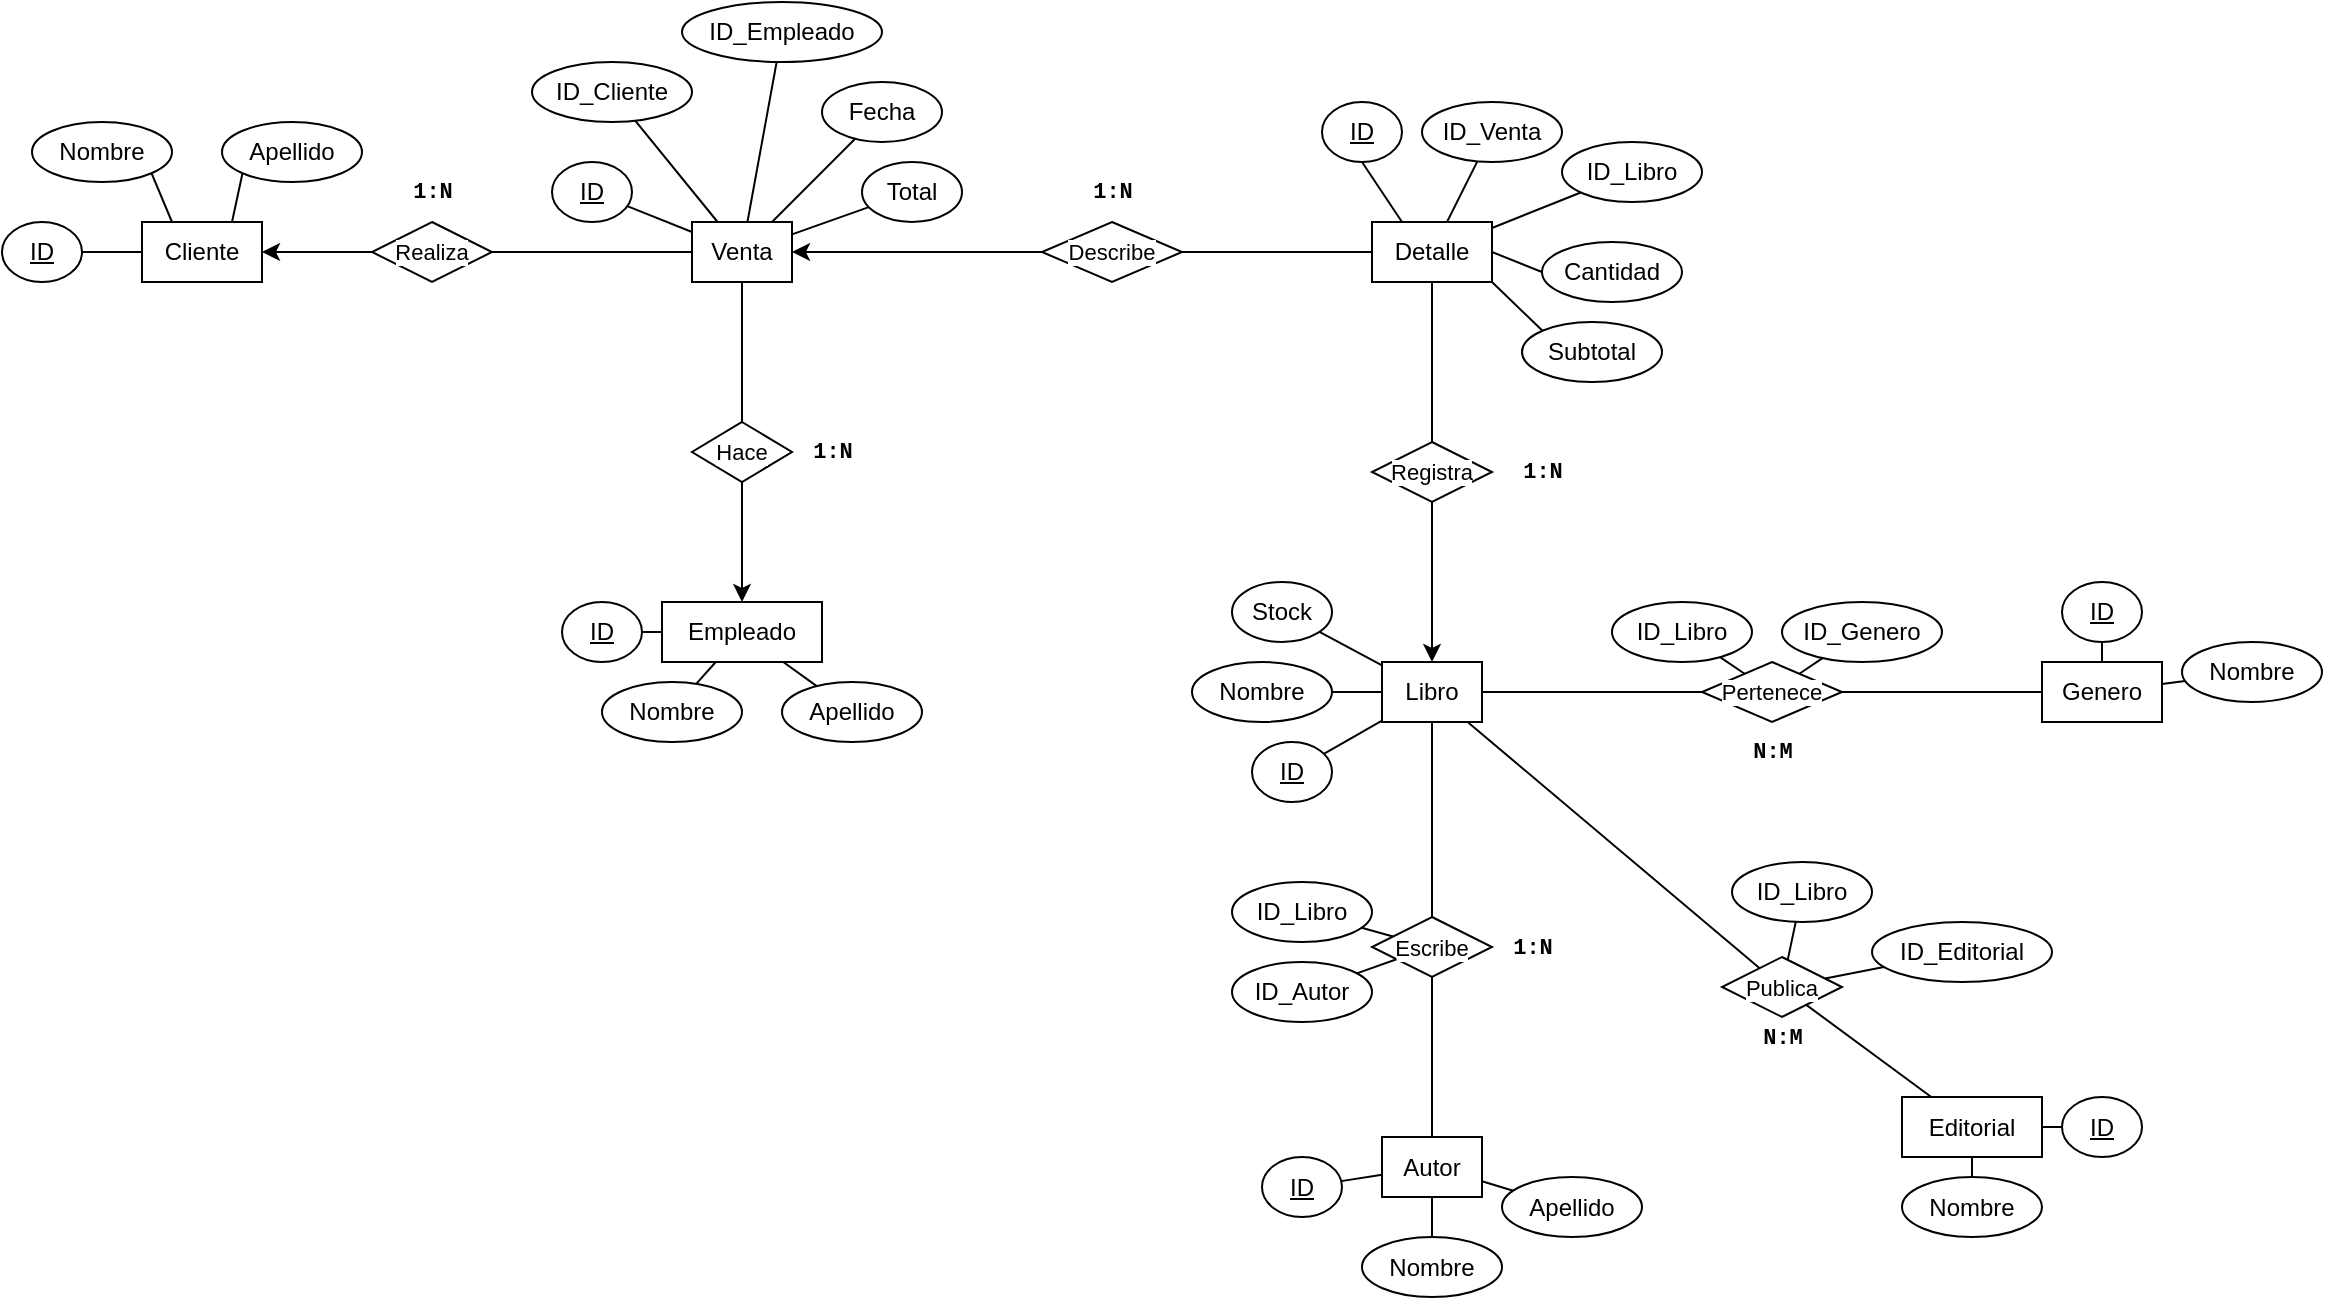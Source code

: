 <mxfile version="24.7.17">
  <diagram name="Page-1" id="N2Bd81Xsj6mrKAB5brJh">
    <mxGraphModel dx="926" dy="827" grid="1" gridSize="10" guides="1" tooltips="1" connect="1" arrows="1" fold="1" page="1" pageScale="1" pageWidth="2000" pageHeight="2000" math="0" shadow="0">
      <root>
        <mxCell id="0" />
        <mxCell id="1" parent="0" />
        <mxCell id="xpDD-BpOW_T-xUW3td5a-1" value="Cliente" style="whiteSpace=wrap;html=1;align=center;fontStyle=0" parent="1" vertex="1">
          <mxGeometry x="680" y="680" width="60" height="30" as="geometry" />
        </mxCell>
        <mxCell id="xpDD-BpOW_T-xUW3td5a-16" style="rounded=0;orthogonalLoop=1;jettySize=auto;html=1;exitX=1;exitY=0.5;exitDx=0;exitDy=0;entryX=0;entryY=0.5;entryDx=0;entryDy=0;endArrow=none;endFill=0;" parent="1" source="xpDD-BpOW_T-xUW3td5a-2" target="xpDD-BpOW_T-xUW3td5a-1" edge="1">
          <mxGeometry relative="1" as="geometry" />
        </mxCell>
        <mxCell id="xpDD-BpOW_T-xUW3td5a-2" value="ID" style="ellipse;whiteSpace=wrap;html=1;align=center;fontStyle=4" parent="1" vertex="1">
          <mxGeometry x="610" y="680" width="40" height="30" as="geometry" />
        </mxCell>
        <mxCell id="xpDD-BpOW_T-xUW3td5a-18" style="edgeStyle=none;shape=connector;rounded=0;orthogonalLoop=1;jettySize=auto;html=1;exitX=1;exitY=1;exitDx=0;exitDy=0;entryX=0.25;entryY=0;entryDx=0;entryDy=0;strokeColor=default;align=center;verticalAlign=middle;fontFamily=Helvetica;fontSize=11;fontColor=default;labelBackgroundColor=default;endArrow=none;endFill=0;" parent="1" source="xpDD-BpOW_T-xUW3td5a-12" target="xpDD-BpOW_T-xUW3td5a-1" edge="1">
          <mxGeometry relative="1" as="geometry" />
        </mxCell>
        <mxCell id="xpDD-BpOW_T-xUW3td5a-12" value="Nombre" style="ellipse;whiteSpace=wrap;html=1;align=center;fontStyle=0" parent="1" vertex="1">
          <mxGeometry x="625" y="630" width="70" height="30" as="geometry" />
        </mxCell>
        <mxCell id="xpDD-BpOW_T-xUW3td5a-19" style="edgeStyle=none;shape=connector;rounded=0;orthogonalLoop=1;jettySize=auto;html=1;exitX=0;exitY=1;exitDx=0;exitDy=0;entryX=0.75;entryY=0;entryDx=0;entryDy=0;strokeColor=default;align=center;verticalAlign=middle;fontFamily=Helvetica;fontSize=11;fontColor=default;labelBackgroundColor=default;endArrow=none;endFill=0;" parent="1" source="xpDD-BpOW_T-xUW3td5a-14" target="xpDD-BpOW_T-xUW3td5a-1" edge="1">
          <mxGeometry relative="1" as="geometry" />
        </mxCell>
        <mxCell id="xpDD-BpOW_T-xUW3td5a-14" value="Apellido" style="ellipse;whiteSpace=wrap;html=1;align=center;fontStyle=0" parent="1" vertex="1">
          <mxGeometry x="720" y="630" width="70" height="30" as="geometry" />
        </mxCell>
        <mxCell id="xpDD-BpOW_T-xUW3td5a-20" value="Empleado" style="whiteSpace=wrap;html=1;align=center;fontStyle=0" parent="1" vertex="1">
          <mxGeometry x="940" y="870" width="80" height="30" as="geometry" />
        </mxCell>
        <mxCell id="xpDD-BpOW_T-xUW3td5a-127" style="edgeStyle=none;shape=connector;rounded=0;orthogonalLoop=1;jettySize=auto;html=1;strokeColor=default;align=center;verticalAlign=middle;fontFamily=Helvetica;fontSize=11;fontColor=default;labelBackgroundColor=default;endArrow=none;endFill=0;" parent="1" source="xpDD-BpOW_T-xUW3td5a-22" target="xpDD-BpOW_T-xUW3td5a-20" edge="1">
          <mxGeometry relative="1" as="geometry" />
        </mxCell>
        <mxCell id="xpDD-BpOW_T-xUW3td5a-22" value="ID" style="ellipse;whiteSpace=wrap;html=1;align=center;fontStyle=4" parent="1" vertex="1">
          <mxGeometry x="890" y="870" width="40" height="30" as="geometry" />
        </mxCell>
        <mxCell id="xpDD-BpOW_T-xUW3td5a-128" style="edgeStyle=none;shape=connector;rounded=0;orthogonalLoop=1;jettySize=auto;html=1;strokeColor=default;align=center;verticalAlign=middle;fontFamily=Helvetica;fontSize=11;fontColor=default;labelBackgroundColor=default;endArrow=none;endFill=0;" parent="1" source="xpDD-BpOW_T-xUW3td5a-24" target="xpDD-BpOW_T-xUW3td5a-20" edge="1">
          <mxGeometry relative="1" as="geometry" />
        </mxCell>
        <mxCell id="xpDD-BpOW_T-xUW3td5a-24" value="Nombre" style="ellipse;whiteSpace=wrap;html=1;align=center;fontStyle=0" parent="1" vertex="1">
          <mxGeometry x="910" y="910" width="70" height="30" as="geometry" />
        </mxCell>
        <mxCell id="xpDD-BpOW_T-xUW3td5a-129" style="edgeStyle=none;shape=connector;rounded=0;orthogonalLoop=1;jettySize=auto;html=1;strokeColor=default;align=center;verticalAlign=middle;fontFamily=Helvetica;fontSize=11;fontColor=default;labelBackgroundColor=default;endArrow=none;endFill=0;" parent="1" source="xpDD-BpOW_T-xUW3td5a-26" target="xpDD-BpOW_T-xUW3td5a-20" edge="1">
          <mxGeometry relative="1" as="geometry" />
        </mxCell>
        <mxCell id="xpDD-BpOW_T-xUW3td5a-26" value="Apellido" style="ellipse;whiteSpace=wrap;html=1;align=center;fontStyle=0" parent="1" vertex="1">
          <mxGeometry x="1000" y="910" width="70" height="30" as="geometry" />
        </mxCell>
        <mxCell id="xpDD-BpOW_T-xUW3td5a-87" style="edgeStyle=none;shape=connector;rounded=0;orthogonalLoop=1;jettySize=auto;html=1;exitX=1;exitY=0.5;exitDx=0;exitDy=0;entryX=0;entryY=0.5;entryDx=0;entryDy=0;strokeColor=default;align=center;verticalAlign=middle;fontFamily=Helvetica;fontSize=11;fontColor=default;labelBackgroundColor=default;endArrow=none;endFill=0;startArrow=classic;startFill=1;" parent="1" source="xpDD-BpOW_T-xUW3td5a-32" target="xpDD-BpOW_T-xUW3td5a-85" edge="1">
          <mxGeometry relative="1" as="geometry" />
        </mxCell>
        <mxCell id="xpDD-BpOW_T-xUW3td5a-32" value="Venta" style="whiteSpace=wrap;html=1;align=center;fontStyle=0" parent="1" vertex="1">
          <mxGeometry x="955" y="680" width="50" height="30" as="geometry" />
        </mxCell>
        <mxCell id="xpDD-BpOW_T-xUW3td5a-126" style="edgeStyle=none;shape=connector;rounded=0;orthogonalLoop=1;jettySize=auto;html=1;strokeColor=default;align=center;verticalAlign=middle;fontFamily=Helvetica;fontSize=11;fontColor=default;labelBackgroundColor=default;endArrow=none;endFill=0;" parent="1" source="xpDD-BpOW_T-xUW3td5a-34" target="xpDD-BpOW_T-xUW3td5a-32" edge="1">
          <mxGeometry relative="1" as="geometry" />
        </mxCell>
        <mxCell id="xpDD-BpOW_T-xUW3td5a-34" value="ID" style="ellipse;whiteSpace=wrap;html=1;align=center;fontStyle=4" parent="1" vertex="1">
          <mxGeometry x="885" y="650" width="40" height="30" as="geometry" />
        </mxCell>
        <mxCell id="xpDD-BpOW_T-xUW3td5a-35" value="Libro" style="whiteSpace=wrap;html=1;align=center;fontStyle=0" parent="1" vertex="1">
          <mxGeometry x="1300" y="900" width="50" height="30" as="geometry" />
        </mxCell>
        <mxCell id="xpDD-BpOW_T-xUW3td5a-94" style="edgeStyle=none;shape=connector;rounded=0;orthogonalLoop=1;jettySize=auto;html=1;strokeColor=default;align=center;verticalAlign=middle;fontFamily=Helvetica;fontSize=11;fontColor=default;labelBackgroundColor=default;endArrow=none;endFill=0;" parent="1" source="xpDD-BpOW_T-xUW3td5a-36" target="xpDD-BpOW_T-xUW3td5a-35" edge="1">
          <mxGeometry relative="1" as="geometry" />
        </mxCell>
        <mxCell id="xpDD-BpOW_T-xUW3td5a-36" value="ID" style="ellipse;whiteSpace=wrap;html=1;align=center;fontStyle=4" parent="1" vertex="1">
          <mxGeometry x="1235" y="940" width="40" height="30" as="geometry" />
        </mxCell>
        <mxCell id="xpDD-BpOW_T-xUW3td5a-114" style="edgeStyle=none;shape=connector;rounded=0;orthogonalLoop=1;jettySize=auto;html=1;strokeColor=default;align=center;verticalAlign=middle;fontFamily=Helvetica;fontSize=11;fontColor=default;labelBackgroundColor=default;endArrow=none;endFill=0;" parent="1" source="xpDD-BpOW_T-xUW3td5a-39" target="xpDD-BpOW_T-xUW3td5a-113" edge="1">
          <mxGeometry relative="1" as="geometry" />
        </mxCell>
        <mxCell id="xpDD-BpOW_T-xUW3td5a-39" value="Autor" style="whiteSpace=wrap;html=1;align=center;fontStyle=0" parent="1" vertex="1">
          <mxGeometry x="1300" y="1137.5" width="50" height="30" as="geometry" />
        </mxCell>
        <mxCell id="xpDD-BpOW_T-xUW3td5a-107" style="edgeStyle=none;shape=connector;rounded=0;orthogonalLoop=1;jettySize=auto;html=1;strokeColor=default;align=center;verticalAlign=middle;fontFamily=Helvetica;fontSize=11;fontColor=default;labelBackgroundColor=default;endArrow=none;endFill=0;" parent="1" source="xpDD-BpOW_T-xUW3td5a-41" target="xpDD-BpOW_T-xUW3td5a-39" edge="1">
          <mxGeometry relative="1" as="geometry" />
        </mxCell>
        <mxCell id="xpDD-BpOW_T-xUW3td5a-41" value="ID" style="ellipse;whiteSpace=wrap;html=1;align=center;fontStyle=4" parent="1" vertex="1">
          <mxGeometry x="1240" y="1147.5" width="40" height="30" as="geometry" />
        </mxCell>
        <mxCell id="xpDD-BpOW_T-xUW3td5a-42" value="Genero" style="whiteSpace=wrap;html=1;align=center;fontStyle=0" parent="1" vertex="1">
          <mxGeometry x="1630" y="900" width="60" height="30" as="geometry" />
        </mxCell>
        <mxCell id="xpDD-BpOW_T-xUW3td5a-102" style="edgeStyle=none;shape=connector;rounded=0;orthogonalLoop=1;jettySize=auto;html=1;strokeColor=default;align=center;verticalAlign=middle;fontFamily=Helvetica;fontSize=11;fontColor=default;labelBackgroundColor=default;endArrow=none;endFill=0;" parent="1" source="xpDD-BpOW_T-xUW3td5a-44" target="xpDD-BpOW_T-xUW3td5a-42" edge="1">
          <mxGeometry relative="1" as="geometry" />
        </mxCell>
        <mxCell id="xpDD-BpOW_T-xUW3td5a-44" value="ID" style="ellipse;whiteSpace=wrap;html=1;align=center;fontStyle=4" parent="1" vertex="1">
          <mxGeometry x="1640" y="860" width="40" height="30" as="geometry" />
        </mxCell>
        <mxCell id="xpDD-BpOW_T-xUW3td5a-45" value="Editorial" style="whiteSpace=wrap;html=1;align=center;fontStyle=0" parent="1" vertex="1">
          <mxGeometry x="1560" y="1117.5" width="70" height="30" as="geometry" />
        </mxCell>
        <mxCell id="xpDD-BpOW_T-xUW3td5a-105" style="edgeStyle=none;shape=connector;rounded=0;orthogonalLoop=1;jettySize=auto;html=1;strokeColor=default;align=center;verticalAlign=middle;fontFamily=Helvetica;fontSize=11;fontColor=default;labelBackgroundColor=default;endArrow=none;endFill=0;" parent="1" source="xpDD-BpOW_T-xUW3td5a-47" target="xpDD-BpOW_T-xUW3td5a-45" edge="1">
          <mxGeometry relative="1" as="geometry" />
        </mxCell>
        <mxCell id="xpDD-BpOW_T-xUW3td5a-47" value="ID" style="ellipse;whiteSpace=wrap;html=1;align=center;fontStyle=4" parent="1" vertex="1">
          <mxGeometry x="1640" y="1117.5" width="40" height="30" as="geometry" />
        </mxCell>
        <mxCell id="xpDD-BpOW_T-xUW3td5a-122" style="edgeStyle=none;shape=connector;rounded=0;orthogonalLoop=1;jettySize=auto;html=1;strokeColor=default;align=center;verticalAlign=middle;fontFamily=Helvetica;fontSize=11;fontColor=default;labelBackgroundColor=default;endArrow=none;endFill=0;" parent="1" source="xpDD-BpOW_T-xUW3td5a-51" target="xpDD-BpOW_T-xUW3td5a-32" edge="1">
          <mxGeometry relative="1" as="geometry" />
        </mxCell>
        <mxCell id="xpDD-BpOW_T-xUW3td5a-51" value="Fecha" style="ellipse;whiteSpace=wrap;html=1;align=center;fontStyle=0" parent="1" vertex="1">
          <mxGeometry x="1020" y="610" width="60" height="30" as="geometry" />
        </mxCell>
        <mxCell id="xpDD-BpOW_T-xUW3td5a-123" style="edgeStyle=none;shape=connector;rounded=0;orthogonalLoop=1;jettySize=auto;html=1;strokeColor=default;align=center;verticalAlign=middle;fontFamily=Helvetica;fontSize=11;fontColor=default;labelBackgroundColor=default;endArrow=none;endFill=0;" parent="1" source="xpDD-BpOW_T-xUW3td5a-53" target="xpDD-BpOW_T-xUW3td5a-32" edge="1">
          <mxGeometry relative="1" as="geometry" />
        </mxCell>
        <mxCell id="xpDD-BpOW_T-xUW3td5a-53" value="Total" style="ellipse;whiteSpace=wrap;html=1;align=center;fontStyle=0" parent="1" vertex="1">
          <mxGeometry x="1040" y="650" width="50" height="30" as="geometry" />
        </mxCell>
        <mxCell id="xpDD-BpOW_T-xUW3td5a-96" style="edgeStyle=none;shape=connector;rounded=0;orthogonalLoop=1;jettySize=auto;html=1;strokeColor=default;align=center;verticalAlign=middle;fontFamily=Helvetica;fontSize=11;fontColor=default;labelBackgroundColor=default;endArrow=none;endFill=0;" parent="1" source="xpDD-BpOW_T-xUW3td5a-57" target="xpDD-BpOW_T-xUW3td5a-35" edge="1">
          <mxGeometry relative="1" as="geometry" />
        </mxCell>
        <mxCell id="xpDD-BpOW_T-xUW3td5a-57" value="Stock" style="ellipse;whiteSpace=wrap;html=1;align=center;fontStyle=0" parent="1" vertex="1">
          <mxGeometry x="1225" y="860" width="50" height="30" as="geometry" />
        </mxCell>
        <mxCell id="xpDD-BpOW_T-xUW3td5a-95" style="edgeStyle=none;shape=connector;rounded=0;orthogonalLoop=1;jettySize=auto;html=1;strokeColor=default;align=center;verticalAlign=middle;fontFamily=Helvetica;fontSize=11;fontColor=default;labelBackgroundColor=default;endArrow=none;endFill=0;" parent="1" source="xpDD-BpOW_T-xUW3td5a-60" target="xpDD-BpOW_T-xUW3td5a-35" edge="1">
          <mxGeometry relative="1" as="geometry" />
        </mxCell>
        <mxCell id="xpDD-BpOW_T-xUW3td5a-60" value="Nombre" style="ellipse;whiteSpace=wrap;html=1;align=center;fontStyle=0" parent="1" vertex="1">
          <mxGeometry x="1205" y="900" width="70" height="30" as="geometry" />
        </mxCell>
        <mxCell id="xpDD-BpOW_T-xUW3td5a-109" style="edgeStyle=none;shape=connector;rounded=0;orthogonalLoop=1;jettySize=auto;html=1;strokeColor=default;align=center;verticalAlign=middle;fontFamily=Helvetica;fontSize=11;fontColor=default;labelBackgroundColor=default;endArrow=none;endFill=0;" parent="1" source="xpDD-BpOW_T-xUW3td5a-66" target="xpDD-BpOW_T-xUW3td5a-39" edge="1">
          <mxGeometry relative="1" as="geometry" />
        </mxCell>
        <mxCell id="xpDD-BpOW_T-xUW3td5a-66" value="Apellido" style="ellipse;whiteSpace=wrap;html=1;align=center;fontStyle=0" parent="1" vertex="1">
          <mxGeometry x="1360" y="1157.5" width="70" height="30" as="geometry" />
        </mxCell>
        <mxCell id="xpDD-BpOW_T-xUW3td5a-108" style="edgeStyle=none;shape=connector;rounded=0;orthogonalLoop=1;jettySize=auto;html=1;strokeColor=default;align=center;verticalAlign=middle;fontFamily=Helvetica;fontSize=11;fontColor=default;labelBackgroundColor=default;endArrow=none;endFill=0;" parent="1" source="xpDD-BpOW_T-xUW3td5a-67" target="xpDD-BpOW_T-xUW3td5a-39" edge="1">
          <mxGeometry relative="1" as="geometry" />
        </mxCell>
        <mxCell id="xpDD-BpOW_T-xUW3td5a-67" value="Nombre" style="ellipse;whiteSpace=wrap;html=1;align=center;fontStyle=0" parent="1" vertex="1">
          <mxGeometry x="1290" y="1187.5" width="70" height="30" as="geometry" />
        </mxCell>
        <mxCell id="xpDD-BpOW_T-xUW3td5a-103" style="edgeStyle=none;shape=connector;rounded=0;orthogonalLoop=1;jettySize=auto;html=1;strokeColor=default;align=center;verticalAlign=middle;fontFamily=Helvetica;fontSize=11;fontColor=default;labelBackgroundColor=default;endArrow=none;endFill=0;" parent="1" source="xpDD-BpOW_T-xUW3td5a-70" target="xpDD-BpOW_T-xUW3td5a-42" edge="1">
          <mxGeometry relative="1" as="geometry" />
        </mxCell>
        <mxCell id="xpDD-BpOW_T-xUW3td5a-70" value="Nombre" style="ellipse;whiteSpace=wrap;html=1;align=center;fontStyle=0" parent="1" vertex="1">
          <mxGeometry x="1700" y="890" width="70" height="30" as="geometry" />
        </mxCell>
        <mxCell id="xpDD-BpOW_T-xUW3td5a-73" style="edgeStyle=none;shape=connector;rounded=0;orthogonalLoop=1;jettySize=auto;html=1;exitX=0.5;exitY=1;exitDx=0;exitDy=0;strokeColor=default;align=center;verticalAlign=middle;fontFamily=Helvetica;fontSize=11;fontColor=default;labelBackgroundColor=default;endArrow=none;endFill=0;" parent="1" source="xpDD-BpOW_T-xUW3td5a-72" target="xpDD-BpOW_T-xUW3td5a-45" edge="1">
          <mxGeometry relative="1" as="geometry" />
        </mxCell>
        <mxCell id="xpDD-BpOW_T-xUW3td5a-72" value="Nombre" style="ellipse;whiteSpace=wrap;html=1;align=center;fontStyle=0" parent="1" vertex="1">
          <mxGeometry x="1560" y="1157.5" width="70" height="30" as="geometry" />
        </mxCell>
        <mxCell id="xpDD-BpOW_T-xUW3td5a-76" style="edgeStyle=none;shape=connector;rounded=0;orthogonalLoop=1;jettySize=auto;html=1;exitX=0;exitY=0.5;exitDx=0;exitDy=0;entryX=1;entryY=0.5;entryDx=0;entryDy=0;strokeColor=default;align=center;verticalAlign=middle;fontFamily=Helvetica;fontSize=11;fontColor=default;labelBackgroundColor=default;endArrow=classic;endFill=1;" parent="1" source="xpDD-BpOW_T-xUW3td5a-74" target="xpDD-BpOW_T-xUW3td5a-1" edge="1">
          <mxGeometry relative="1" as="geometry" />
        </mxCell>
        <mxCell id="xpDD-BpOW_T-xUW3td5a-77" style="edgeStyle=none;shape=connector;rounded=0;orthogonalLoop=1;jettySize=auto;html=1;exitX=1;exitY=0.5;exitDx=0;exitDy=0;entryX=0;entryY=0.5;entryDx=0;entryDy=0;strokeColor=default;align=center;verticalAlign=middle;fontFamily=Helvetica;fontSize=11;fontColor=default;labelBackgroundColor=default;endArrow=none;endFill=0;" parent="1" source="xpDD-BpOW_T-xUW3td5a-74" target="xpDD-BpOW_T-xUW3td5a-32" edge="1">
          <mxGeometry relative="1" as="geometry" />
        </mxCell>
        <mxCell id="xpDD-BpOW_T-xUW3td5a-74" value="Realiza" style="shape=rhombus;perimeter=rhombusPerimeter;whiteSpace=wrap;html=1;align=center;fontFamily=Helvetica;fontSize=11;fontColor=default;labelBackgroundColor=default;" parent="1" vertex="1">
          <mxGeometry x="795" y="680" width="60" height="30" as="geometry" />
        </mxCell>
        <mxCell id="xpDD-BpOW_T-xUW3td5a-98" style="edgeStyle=none;shape=connector;rounded=0;orthogonalLoop=1;jettySize=auto;html=1;strokeColor=default;align=center;verticalAlign=middle;fontFamily=Helvetica;fontSize=11;fontColor=default;labelBackgroundColor=default;endArrow=none;endFill=0;" parent="1" source="xpDD-BpOW_T-xUW3td5a-78" target="xpDD-BpOW_T-xUW3td5a-97" edge="1">
          <mxGeometry relative="1" as="geometry" />
        </mxCell>
        <mxCell id="xpDD-BpOW_T-xUW3td5a-78" value="Detalle" style="whiteSpace=wrap;html=1;align=center;fontStyle=0" parent="1" vertex="1">
          <mxGeometry x="1295" y="680" width="60" height="30" as="geometry" />
        </mxCell>
        <mxCell id="xpDD-BpOW_T-xUW3td5a-79" style="rounded=0;orthogonalLoop=1;jettySize=auto;html=1;exitX=0.5;exitY=1;exitDx=0;exitDy=0;entryX=0.25;entryY=0;entryDx=0;entryDy=0;endArrow=none;endFill=0;" parent="1" source="xpDD-BpOW_T-xUW3td5a-80" target="xpDD-BpOW_T-xUW3td5a-78" edge="1">
          <mxGeometry relative="1" as="geometry" />
        </mxCell>
        <mxCell id="xpDD-BpOW_T-xUW3td5a-80" value="ID" style="ellipse;whiteSpace=wrap;html=1;align=center;fontStyle=4" parent="1" vertex="1">
          <mxGeometry x="1270" y="620" width="40" height="30" as="geometry" />
        </mxCell>
        <mxCell id="Wf6oj_RlJRwWgtrvoIoi-1" style="rounded=0;orthogonalLoop=1;jettySize=auto;html=1;endArrow=none;endFill=0;" edge="1" parent="1" source="xpDD-BpOW_T-xUW3td5a-82" target="xpDD-BpOW_T-xUW3td5a-78">
          <mxGeometry relative="1" as="geometry" />
        </mxCell>
        <mxCell id="xpDD-BpOW_T-xUW3td5a-82" value="ID_Libro" style="ellipse;whiteSpace=wrap;html=1;align=center;fontStyle=0" parent="1" vertex="1">
          <mxGeometry x="1390" y="640" width="70" height="30" as="geometry" />
        </mxCell>
        <mxCell id="xpDD-BpOW_T-xUW3td5a-83" style="edgeStyle=none;shape=connector;rounded=0;orthogonalLoop=1;jettySize=auto;html=1;exitX=0;exitY=0.5;exitDx=0;exitDy=0;entryX=1;entryY=0.5;entryDx=0;entryDy=0;strokeColor=default;align=center;verticalAlign=middle;fontFamily=Helvetica;fontSize=11;fontColor=default;labelBackgroundColor=default;endArrow=none;endFill=0;" parent="1" source="xpDD-BpOW_T-xUW3td5a-84" target="xpDD-BpOW_T-xUW3td5a-78" edge="1">
          <mxGeometry relative="1" as="geometry" />
        </mxCell>
        <mxCell id="xpDD-BpOW_T-xUW3td5a-84" value="Cantidad" style="ellipse;whiteSpace=wrap;html=1;align=center;fontStyle=0" parent="1" vertex="1">
          <mxGeometry x="1380" y="690" width="70" height="30" as="geometry" />
        </mxCell>
        <mxCell id="xpDD-BpOW_T-xUW3td5a-88" style="edgeStyle=none;shape=connector;rounded=0;orthogonalLoop=1;jettySize=auto;html=1;exitX=1;exitY=0.5;exitDx=0;exitDy=0;entryX=0;entryY=0.5;entryDx=0;entryDy=0;strokeColor=default;align=center;verticalAlign=middle;fontFamily=Helvetica;fontSize=11;fontColor=default;labelBackgroundColor=default;endArrow=none;endFill=0;" parent="1" source="xpDD-BpOW_T-xUW3td5a-85" target="xpDD-BpOW_T-xUW3td5a-78" edge="1">
          <mxGeometry relative="1" as="geometry" />
        </mxCell>
        <mxCell id="xpDD-BpOW_T-xUW3td5a-85" value="Describe" style="shape=rhombus;perimeter=rhombusPerimeter;whiteSpace=wrap;html=1;align=center;fontFamily=Helvetica;fontSize=11;fontColor=default;labelBackgroundColor=default;" parent="1" vertex="1">
          <mxGeometry x="1130" y="680" width="70" height="30" as="geometry" />
        </mxCell>
        <mxCell id="xpDD-BpOW_T-xUW3td5a-89" style="edgeStyle=none;shape=connector;rounded=0;orthogonalLoop=1;jettySize=auto;html=1;exitX=0;exitY=0;exitDx=0;exitDy=0;entryX=1;entryY=1;entryDx=0;entryDy=0;strokeColor=default;align=center;verticalAlign=middle;fontFamily=Helvetica;fontSize=11;fontColor=default;labelBackgroundColor=default;endArrow=none;endFill=0;" parent="1" source="xpDD-BpOW_T-xUW3td5a-86" target="xpDD-BpOW_T-xUW3td5a-78" edge="1">
          <mxGeometry relative="1" as="geometry" />
        </mxCell>
        <mxCell id="xpDD-BpOW_T-xUW3td5a-86" value="Subtotal" style="ellipse;whiteSpace=wrap;html=1;align=center;fontStyle=0" parent="1" vertex="1">
          <mxGeometry x="1370" y="730" width="70" height="30" as="geometry" />
        </mxCell>
        <mxCell id="xpDD-BpOW_T-xUW3td5a-99" style="edgeStyle=none;shape=connector;rounded=0;orthogonalLoop=1;jettySize=auto;html=1;strokeColor=default;align=center;verticalAlign=middle;fontFamily=Helvetica;fontSize=11;fontColor=default;labelBackgroundColor=default;endArrow=classic;endFill=1;" parent="1" source="xpDD-BpOW_T-xUW3td5a-97" target="xpDD-BpOW_T-xUW3td5a-35" edge="1">
          <mxGeometry relative="1" as="geometry" />
        </mxCell>
        <mxCell id="xpDD-BpOW_T-xUW3td5a-97" value="Registra" style="shape=rhombus;perimeter=rhombusPerimeter;whiteSpace=wrap;html=1;align=center;fontFamily=Helvetica;fontSize=11;fontColor=default;labelBackgroundColor=default;" parent="1" vertex="1">
          <mxGeometry x="1295" y="790" width="60" height="30" as="geometry" />
        </mxCell>
        <mxCell id="xpDD-BpOW_T-xUW3td5a-101" style="edgeStyle=none;shape=connector;rounded=0;orthogonalLoop=1;jettySize=auto;html=1;strokeColor=default;align=center;verticalAlign=middle;fontFamily=Helvetica;fontSize=11;fontColor=default;labelBackgroundColor=default;endArrow=none;endFill=0;" parent="1" source="xpDD-BpOW_T-xUW3td5a-100" target="xpDD-BpOW_T-xUW3td5a-35" edge="1">
          <mxGeometry relative="1" as="geometry" />
        </mxCell>
        <mxCell id="xpDD-BpOW_T-xUW3td5a-104" style="edgeStyle=none;shape=connector;rounded=0;orthogonalLoop=1;jettySize=auto;html=1;strokeColor=default;align=center;verticalAlign=middle;fontFamily=Helvetica;fontSize=11;fontColor=default;labelBackgroundColor=default;endArrow=none;endFill=0;" parent="1" source="xpDD-BpOW_T-xUW3td5a-100" target="xpDD-BpOW_T-xUW3td5a-42" edge="1">
          <mxGeometry relative="1" as="geometry" />
        </mxCell>
        <mxCell id="xpDD-BpOW_T-xUW3td5a-100" value="Pertenece" style="shape=rhombus;perimeter=rhombusPerimeter;whiteSpace=wrap;html=1;align=center;fontFamily=Helvetica;fontSize=11;fontColor=default;labelBackgroundColor=default;" parent="1" vertex="1">
          <mxGeometry x="1460" y="900" width="70" height="30" as="geometry" />
        </mxCell>
        <mxCell id="xpDD-BpOW_T-xUW3td5a-111" style="edgeStyle=none;shape=connector;rounded=0;orthogonalLoop=1;jettySize=auto;html=1;strokeColor=default;align=center;verticalAlign=middle;fontFamily=Helvetica;fontSize=11;fontColor=default;labelBackgroundColor=default;endArrow=none;endFill=0;" parent="1" source="xpDD-BpOW_T-xUW3td5a-110" target="xpDD-BpOW_T-xUW3td5a-35" edge="1">
          <mxGeometry relative="1" as="geometry" />
        </mxCell>
        <mxCell id="xpDD-BpOW_T-xUW3td5a-112" style="edgeStyle=none;shape=connector;rounded=0;orthogonalLoop=1;jettySize=auto;html=1;strokeColor=default;align=center;verticalAlign=middle;fontFamily=Helvetica;fontSize=11;fontColor=default;labelBackgroundColor=default;endArrow=none;endFill=0;" parent="1" source="xpDD-BpOW_T-xUW3td5a-110" target="xpDD-BpOW_T-xUW3td5a-45" edge="1">
          <mxGeometry relative="1" as="geometry" />
        </mxCell>
        <mxCell id="xpDD-BpOW_T-xUW3td5a-110" value="Publica" style="shape=rhombus;perimeter=rhombusPerimeter;whiteSpace=wrap;html=1;align=center;fontFamily=Helvetica;fontSize=11;fontColor=default;labelBackgroundColor=default;" parent="1" vertex="1">
          <mxGeometry x="1470" y="1047.5" width="60" height="30" as="geometry" />
        </mxCell>
        <mxCell id="xpDD-BpOW_T-xUW3td5a-115" style="edgeStyle=none;shape=connector;rounded=0;orthogonalLoop=1;jettySize=auto;html=1;strokeColor=default;align=center;verticalAlign=middle;fontFamily=Helvetica;fontSize=11;fontColor=default;labelBackgroundColor=default;endArrow=none;endFill=0;" parent="1" source="xpDD-BpOW_T-xUW3td5a-113" target="xpDD-BpOW_T-xUW3td5a-35" edge="1">
          <mxGeometry relative="1" as="geometry" />
        </mxCell>
        <mxCell id="xpDD-BpOW_T-xUW3td5a-113" value="Escribe" style="shape=rhombus;perimeter=rhombusPerimeter;whiteSpace=wrap;html=1;align=center;fontFamily=Helvetica;fontSize=11;fontColor=default;labelBackgroundColor=default;" parent="1" vertex="1">
          <mxGeometry x="1295" y="1027.5" width="60" height="30" as="geometry" />
        </mxCell>
        <mxCell id="xpDD-BpOW_T-xUW3td5a-120" style="edgeStyle=none;shape=connector;rounded=0;orthogonalLoop=1;jettySize=auto;html=1;strokeColor=default;align=center;verticalAlign=middle;fontFamily=Helvetica;fontSize=11;fontColor=default;labelBackgroundColor=default;endArrow=none;endFill=0;" parent="1" source="xpDD-BpOW_T-xUW3td5a-118" target="xpDD-BpOW_T-xUW3td5a-32" edge="1">
          <mxGeometry relative="1" as="geometry" />
        </mxCell>
        <mxCell id="xpDD-BpOW_T-xUW3td5a-118" value="ID_Cliente" style="ellipse;whiteSpace=wrap;html=1;align=center;fontStyle=0" parent="1" vertex="1">
          <mxGeometry x="875" y="600" width="80" height="30" as="geometry" />
        </mxCell>
        <mxCell id="xpDD-BpOW_T-xUW3td5a-121" style="edgeStyle=none;shape=connector;rounded=0;orthogonalLoop=1;jettySize=auto;html=1;strokeColor=default;align=center;verticalAlign=middle;fontFamily=Helvetica;fontSize=11;fontColor=default;labelBackgroundColor=default;endArrow=none;endFill=0;" parent="1" source="xpDD-BpOW_T-xUW3td5a-119" target="xpDD-BpOW_T-xUW3td5a-32" edge="1">
          <mxGeometry relative="1" as="geometry" />
        </mxCell>
        <mxCell id="xpDD-BpOW_T-xUW3td5a-119" value="ID_Empleado" style="ellipse;whiteSpace=wrap;html=1;align=center;fontStyle=0" parent="1" vertex="1">
          <mxGeometry x="950" y="570" width="100" height="30" as="geometry" />
        </mxCell>
        <mxCell id="xpDD-BpOW_T-xUW3td5a-134" style="edgeStyle=none;shape=connector;rounded=0;orthogonalLoop=1;jettySize=auto;html=1;strokeColor=default;align=center;verticalAlign=middle;fontFamily=Helvetica;fontSize=11;fontColor=default;labelBackgroundColor=default;endArrow=none;endFill=0;" parent="1" source="xpDD-BpOW_T-xUW3td5a-131" target="xpDD-BpOW_T-xUW3td5a-32" edge="1">
          <mxGeometry relative="1" as="geometry" />
        </mxCell>
        <mxCell id="xpDD-BpOW_T-xUW3td5a-135" style="edgeStyle=none;shape=connector;rounded=0;orthogonalLoop=1;jettySize=auto;html=1;strokeColor=default;align=center;verticalAlign=middle;fontFamily=Helvetica;fontSize=11;fontColor=default;labelBackgroundColor=default;endArrow=classic;endFill=1;" parent="1" source="xpDD-BpOW_T-xUW3td5a-131" target="xpDD-BpOW_T-xUW3td5a-20" edge="1">
          <mxGeometry relative="1" as="geometry" />
        </mxCell>
        <mxCell id="xpDD-BpOW_T-xUW3td5a-131" value="Hace" style="shape=rhombus;perimeter=rhombusPerimeter;whiteSpace=wrap;html=1;align=center;fontFamily=Helvetica;fontSize=11;fontColor=default;labelBackgroundColor=default;" parent="1" vertex="1">
          <mxGeometry x="955" y="780" width="50" height="30" as="geometry" />
        </mxCell>
        <mxCell id="xpDD-BpOW_T-xUW3td5a-136" value="1:N" style="text;html=1;align=center;verticalAlign=middle;resizable=0;points=[];autosize=1;strokeColor=none;fillColor=none;fontFamily=Courier New;fontSize=11;fontColor=default;labelBackgroundColor=default;fontStyle=1" parent="1" vertex="1">
          <mxGeometry x="805" y="650" width="40" height="30" as="geometry" />
        </mxCell>
        <mxCell id="xpDD-BpOW_T-xUW3td5a-137" value="1:N" style="text;html=1;align=center;verticalAlign=middle;resizable=0;points=[];autosize=1;strokeColor=none;fillColor=none;fontFamily=Courier New;fontSize=11;fontColor=default;labelBackgroundColor=default;fontStyle=1" parent="1" vertex="1">
          <mxGeometry x="1005" y="780" width="40" height="30" as="geometry" />
        </mxCell>
        <mxCell id="xpDD-BpOW_T-xUW3td5a-138" value="1:N" style="text;html=1;align=center;verticalAlign=middle;resizable=0;points=[];autosize=1;strokeColor=none;fillColor=none;fontFamily=Courier New;fontSize=11;fontColor=default;labelBackgroundColor=default;fontStyle=1" parent="1" vertex="1">
          <mxGeometry x="1145" y="650" width="40" height="30" as="geometry" />
        </mxCell>
        <mxCell id="xpDD-BpOW_T-xUW3td5a-139" value="1:N" style="text;html=1;align=center;verticalAlign=middle;resizable=0;points=[];autosize=1;strokeColor=none;fillColor=none;fontFamily=Courier New;fontSize=11;fontColor=default;labelBackgroundColor=default;fontStyle=1" parent="1" vertex="1">
          <mxGeometry x="1360" y="790" width="40" height="30" as="geometry" />
        </mxCell>
        <mxCell id="xpDD-BpOW_T-xUW3td5a-140" value="N:M" style="text;html=1;align=center;verticalAlign=middle;resizable=0;points=[];autosize=1;strokeColor=none;fillColor=none;fontFamily=Courier New;fontSize=11;fontColor=default;labelBackgroundColor=default;fontStyle=1" parent="1" vertex="1">
          <mxGeometry x="1475" y="930" width="40" height="30" as="geometry" />
        </mxCell>
        <mxCell id="xpDD-BpOW_T-xUW3td5a-141" value="N:M" style="text;html=1;align=center;verticalAlign=middle;resizable=0;points=[];autosize=1;strokeColor=none;fillColor=none;fontFamily=Courier New;fontSize=11;fontColor=default;labelBackgroundColor=default;fontStyle=1" parent="1" vertex="1">
          <mxGeometry x="1480" y="1072.5" width="40" height="30" as="geometry" />
        </mxCell>
        <mxCell id="xpDD-BpOW_T-xUW3td5a-142" value="1:N" style="text;html=1;align=center;verticalAlign=middle;resizable=0;points=[];autosize=1;strokeColor=none;fillColor=none;fontFamily=Courier New;fontSize=11;fontColor=default;labelBackgroundColor=default;fontStyle=1" parent="1" vertex="1">
          <mxGeometry x="1355" y="1027.5" width="40" height="30" as="geometry" />
        </mxCell>
        <mxCell id="xpDD-BpOW_T-xUW3td5a-145" style="edgeStyle=none;shape=connector;rounded=0;orthogonalLoop=1;jettySize=auto;html=1;strokeColor=default;align=center;verticalAlign=middle;fontFamily=Helvetica;fontSize=11;fontColor=default;labelBackgroundColor=default;endArrow=none;endFill=0;" parent="1" source="xpDD-BpOW_T-xUW3td5a-143" target="xpDD-BpOW_T-xUW3td5a-100" edge="1">
          <mxGeometry relative="1" as="geometry" />
        </mxCell>
        <mxCell id="xpDD-BpOW_T-xUW3td5a-143" value="ID_Libro" style="ellipse;whiteSpace=wrap;html=1;align=center;fontStyle=0" parent="1" vertex="1">
          <mxGeometry x="1415" y="870" width="70" height="30" as="geometry" />
        </mxCell>
        <mxCell id="xpDD-BpOW_T-xUW3td5a-146" style="edgeStyle=none;shape=connector;rounded=0;orthogonalLoop=1;jettySize=auto;html=1;strokeColor=default;align=center;verticalAlign=middle;fontFamily=Helvetica;fontSize=11;fontColor=default;labelBackgroundColor=default;endArrow=none;endFill=0;" parent="1" source="xpDD-BpOW_T-xUW3td5a-144" target="xpDD-BpOW_T-xUW3td5a-100" edge="1">
          <mxGeometry relative="1" as="geometry" />
        </mxCell>
        <mxCell id="xpDD-BpOW_T-xUW3td5a-144" value="ID_Genero" style="ellipse;whiteSpace=wrap;html=1;align=center;fontStyle=0" parent="1" vertex="1">
          <mxGeometry x="1500" y="870" width="80" height="30" as="geometry" />
        </mxCell>
        <mxCell id="xpDD-BpOW_T-xUW3td5a-153" style="edgeStyle=none;shape=connector;rounded=0;orthogonalLoop=1;jettySize=auto;html=1;strokeColor=default;align=center;verticalAlign=middle;fontFamily=Helvetica;fontSize=11;fontColor=default;labelBackgroundColor=default;endArrow=none;endFill=0;" parent="1" source="xpDD-BpOW_T-xUW3td5a-147" target="xpDD-BpOW_T-xUW3td5a-113" edge="1">
          <mxGeometry relative="1" as="geometry" />
        </mxCell>
        <mxCell id="xpDD-BpOW_T-xUW3td5a-147" value="ID_Libro" style="ellipse;whiteSpace=wrap;html=1;align=center;fontStyle=0" parent="1" vertex="1">
          <mxGeometry x="1225" y="1010" width="70" height="30" as="geometry" />
        </mxCell>
        <mxCell id="xpDD-BpOW_T-xUW3td5a-154" style="edgeStyle=none;shape=connector;rounded=0;orthogonalLoop=1;jettySize=auto;html=1;strokeColor=default;align=center;verticalAlign=middle;fontFamily=Helvetica;fontSize=11;fontColor=default;labelBackgroundColor=default;endArrow=none;endFill=0;" parent="1" source="xpDD-BpOW_T-xUW3td5a-148" target="xpDD-BpOW_T-xUW3td5a-113" edge="1">
          <mxGeometry relative="1" as="geometry" />
        </mxCell>
        <mxCell id="xpDD-BpOW_T-xUW3td5a-148" value="ID_Autor" style="ellipse;whiteSpace=wrap;html=1;align=center;fontStyle=0" parent="1" vertex="1">
          <mxGeometry x="1225" y="1050" width="70" height="30" as="geometry" />
        </mxCell>
        <mxCell id="xpDD-BpOW_T-xUW3td5a-151" style="edgeStyle=none;shape=connector;rounded=0;orthogonalLoop=1;jettySize=auto;html=1;strokeColor=default;align=center;verticalAlign=middle;fontFamily=Helvetica;fontSize=11;fontColor=default;labelBackgroundColor=default;endArrow=none;endFill=0;" parent="1" source="xpDD-BpOW_T-xUW3td5a-149" target="xpDD-BpOW_T-xUW3td5a-110" edge="1">
          <mxGeometry relative="1" as="geometry" />
        </mxCell>
        <mxCell id="xpDD-BpOW_T-xUW3td5a-149" value="ID_Libro" style="ellipse;whiteSpace=wrap;html=1;align=center;fontStyle=0" parent="1" vertex="1">
          <mxGeometry x="1475" y="1000" width="70" height="30" as="geometry" />
        </mxCell>
        <mxCell id="xpDD-BpOW_T-xUW3td5a-152" style="edgeStyle=none;shape=connector;rounded=0;orthogonalLoop=1;jettySize=auto;html=1;strokeColor=default;align=center;verticalAlign=middle;fontFamily=Helvetica;fontSize=11;fontColor=default;labelBackgroundColor=default;endArrow=none;endFill=0;" parent="1" source="xpDD-BpOW_T-xUW3td5a-150" target="xpDD-BpOW_T-xUW3td5a-110" edge="1">
          <mxGeometry relative="1" as="geometry" />
        </mxCell>
        <mxCell id="xpDD-BpOW_T-xUW3td5a-150" value="ID_Editorial" style="ellipse;whiteSpace=wrap;html=1;align=center;fontStyle=0" parent="1" vertex="1">
          <mxGeometry x="1545" y="1030" width="90" height="30" as="geometry" />
        </mxCell>
        <mxCell id="Wf6oj_RlJRwWgtrvoIoi-3" style="edgeStyle=none;shape=connector;rounded=0;orthogonalLoop=1;jettySize=auto;html=1;strokeColor=default;align=center;verticalAlign=middle;fontFamily=Helvetica;fontSize=11;fontColor=default;labelBackgroundColor=default;endArrow=none;endFill=0;" edge="1" parent="1" source="Wf6oj_RlJRwWgtrvoIoi-2" target="xpDD-BpOW_T-xUW3td5a-78">
          <mxGeometry relative="1" as="geometry" />
        </mxCell>
        <mxCell id="Wf6oj_RlJRwWgtrvoIoi-2" value="ID_Venta" style="ellipse;whiteSpace=wrap;html=1;align=center;fontStyle=0" vertex="1" parent="1">
          <mxGeometry x="1320" y="620" width="70" height="30" as="geometry" />
        </mxCell>
      </root>
    </mxGraphModel>
  </diagram>
</mxfile>
